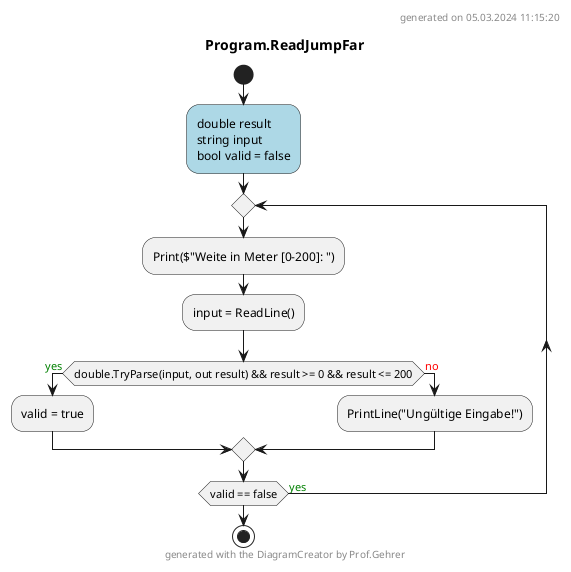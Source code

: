 @startuml Program.ReadJumpFar
header
generated on 05.03.2024 11:15:20
end header
title Program.ReadJumpFar
start
#LightBlue:double result
string input
bool valid = false;
repeat
    :Print($"Weite in Meter [0-200]: ");
    :input = ReadLine();
    if (double.TryParse(input, out result) && result >= 0 && result <= 200) then (<color:green>yes)
        :valid = true;
      else (<color:red>no)
          :PrintLine("Ungültige Eingabe!");
    endif
repeat while (valid == false) is (<color:green>yes)
footer
generated with the DiagramCreator by Prof.Gehrer
end footer
stop
@enduml

